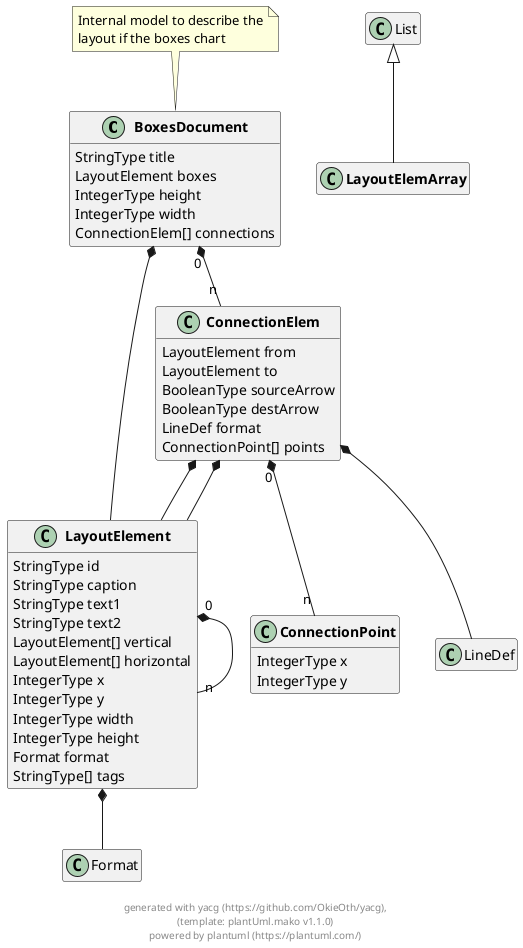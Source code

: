 
@startuml
hide empty methods
hide empty fields


class "**BoxesDocument**" as BoxesDocument {
        StringType title
        LayoutElement boxes
        IntegerType height
        IntegerType width
        ConnectionElem[] connections
}
note top: Internal model to describe the\nlayout if the boxes chart

 

class "**LayoutElement**" as LayoutElement {
        StringType id
        StringType caption
        StringType text1
        StringType text2
        LayoutElement[] vertical
        LayoutElement[] horizontal
        IntegerType x
        IntegerType y
        IntegerType width
        IntegerType height
        Format format
        StringType[] tags
}

 

class "**ConnectionElem**" as ConnectionElem {
        LayoutElement from
        LayoutElement to
        BooleanType sourceArrow
        BooleanType destArrow
        LineDef format
        ConnectionPoint[] points
}

 

class "**LayoutElemArray**" as LayoutElemArray extends List {
}

class "**ConnectionPoint**" as ConnectionPoint {
        IntegerType x
        IntegerType y
}

 


    

BoxesDocument  *--  LayoutElement



BoxesDocument "0" *-- "n" ConnectionElem

    




LayoutElement "0" *-- "n" LayoutElement






LayoutElement  *--  Format


    
ConnectionElem  *--  LayoutElement

ConnectionElem  *--  LayoutElement



ConnectionElem  *--  LineDef

ConnectionElem "0" *-- "n" ConnectionPoint

    
    



footer \ngenerated with yacg (https://github.com/OkieOth/yacg),\n(template: plantUml.mako v1.1.0)\npowered by plantuml (https://plantuml.com/)
@enduml